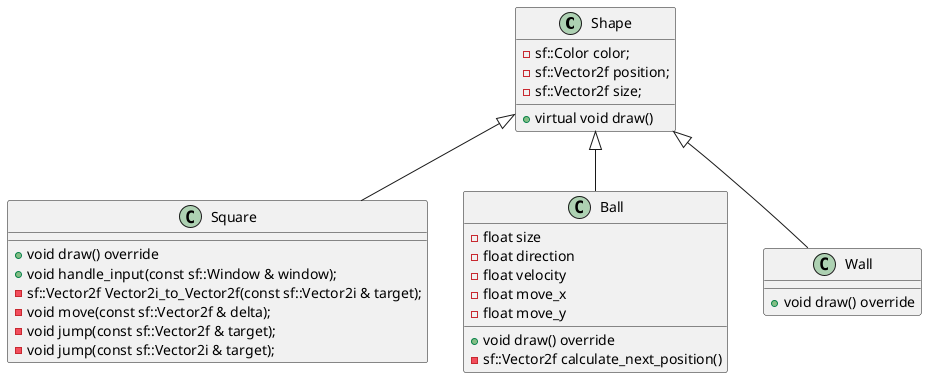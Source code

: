@startuml walls_and_bouncing

class Shape {
  - sf::Color color;
  - sf::Vector2f position;
  - sf::Vector2f size;
  + virtual void draw()
}

class Square {
  + void draw() override
  + void handle_input(const sf::Window & window);
  - sf::Vector2f Vector2i_to_Vector2f(const sf::Vector2i & target);
  - void move(const sf::Vector2f & delta);
  - void jump(const sf::Vector2f & target);
  - void jump(const sf::Vector2i & target);
}

class Ball {
  - float size
  - float direction
  - float velocity
  - float move_x
  - float move_y
  + void draw() override
  - sf::Vector2f calculate_next_position()
}

class Wall {
  + void draw() override
}

Shape <|-- Square
Shape <|-- Ball
Shape <|-- Wall

@enduml